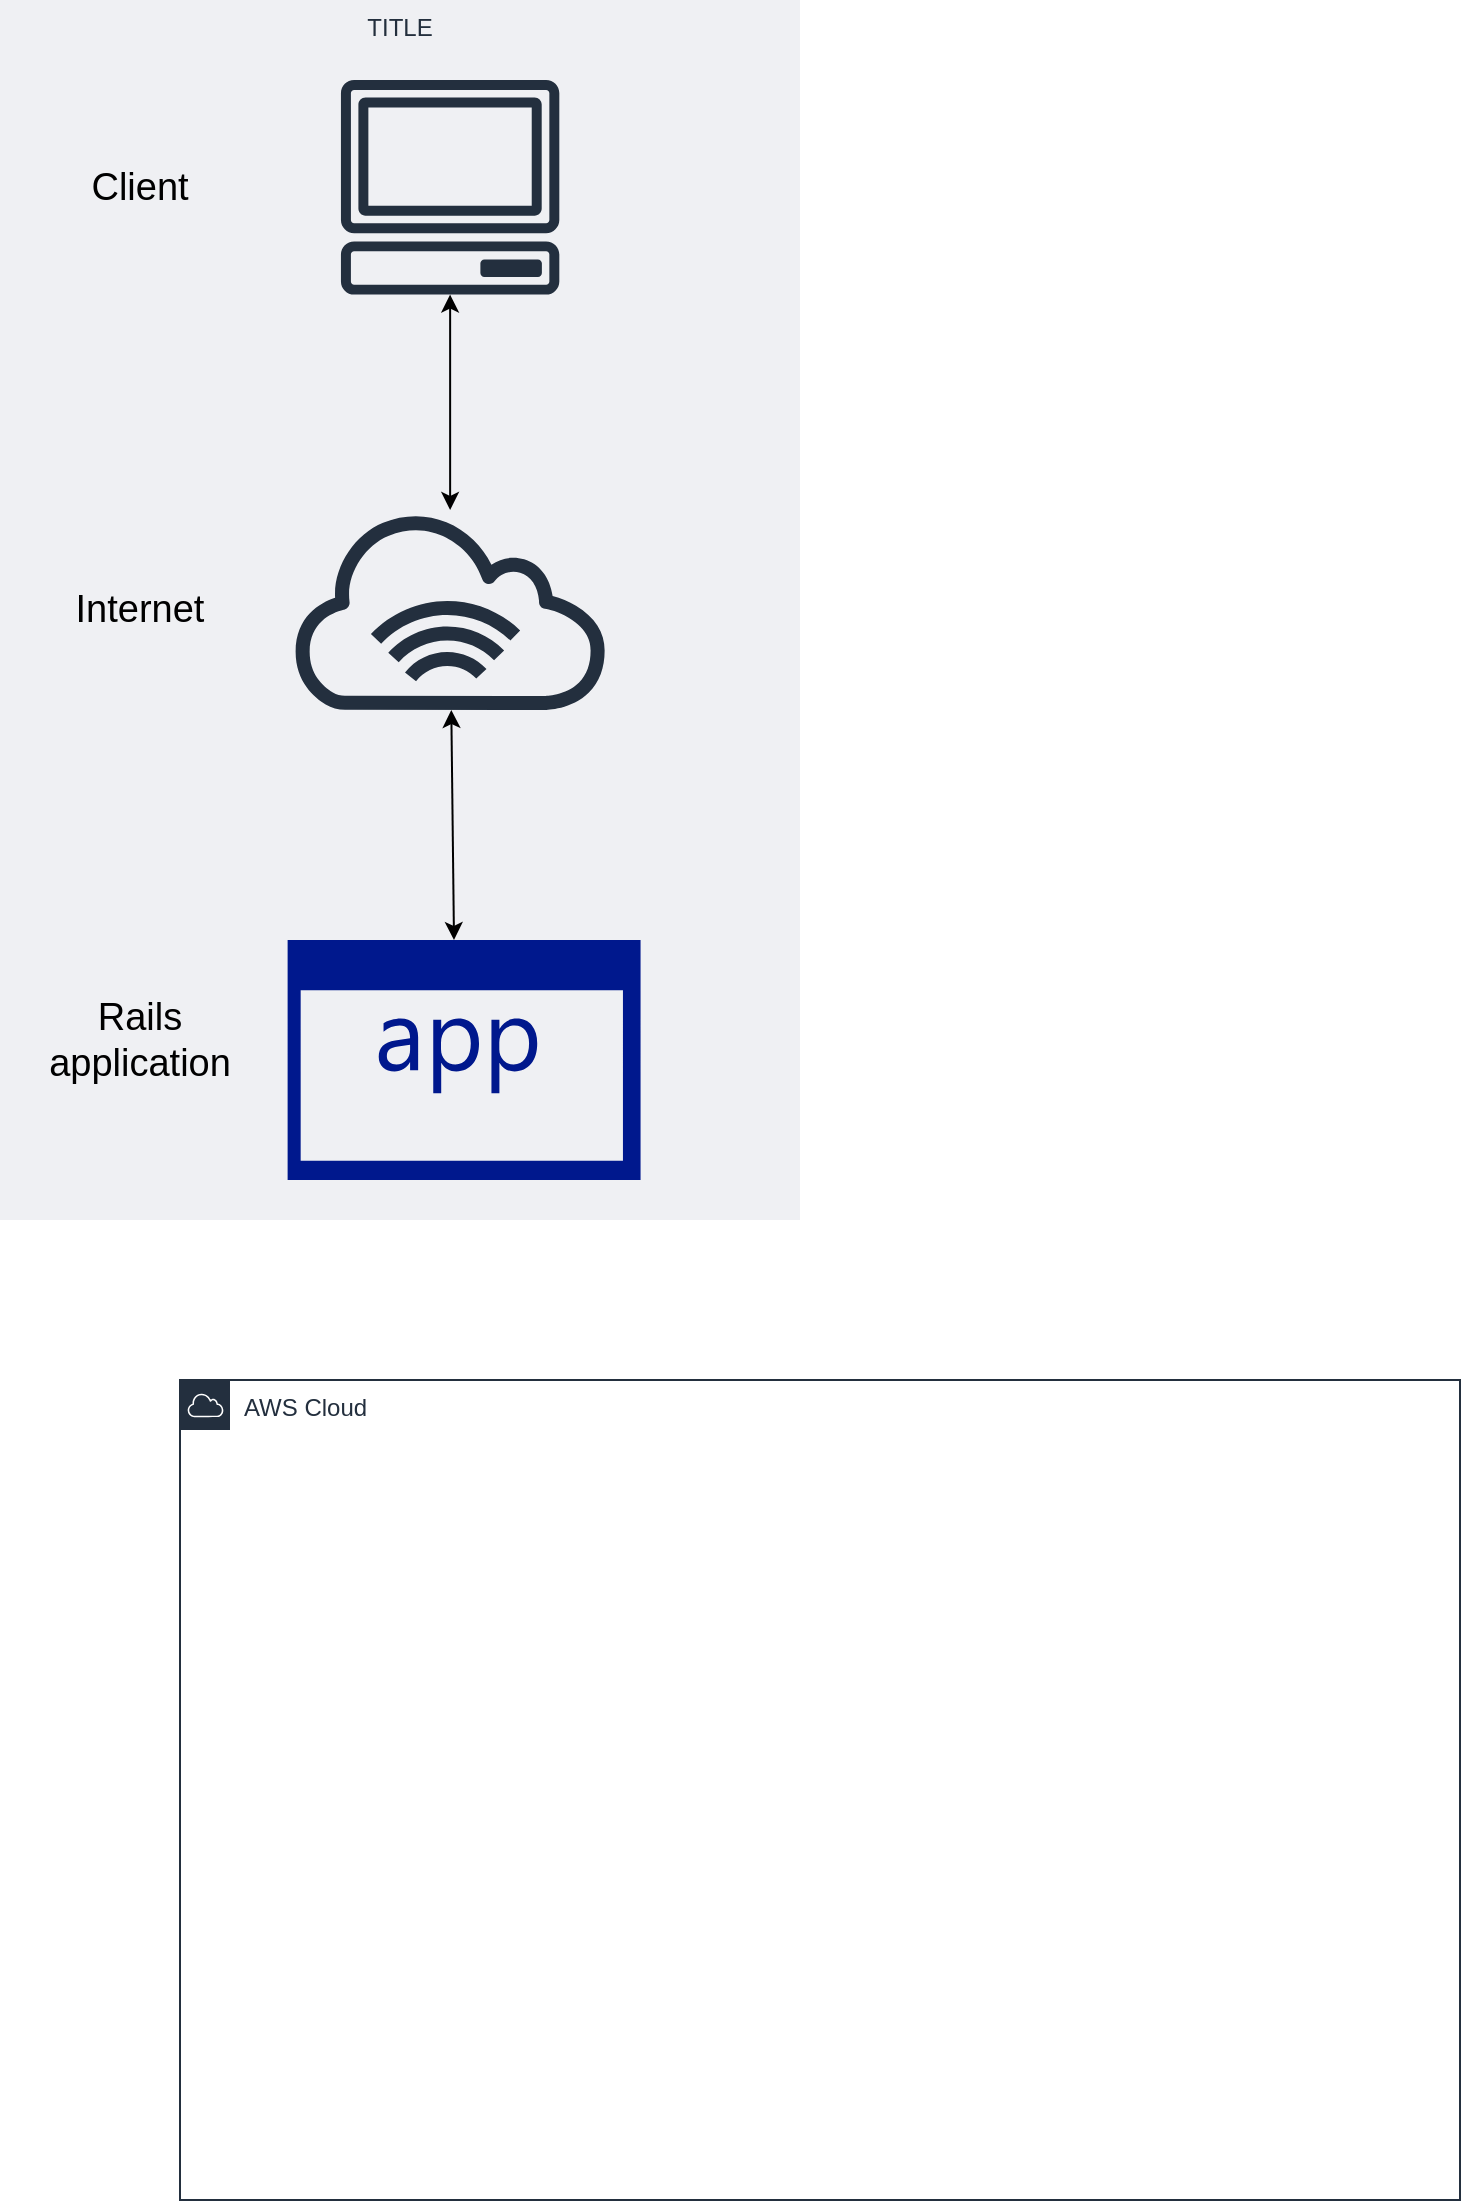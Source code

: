 <mxfile version="13.8.4" type="github"><diagram id="nlz6HhWHUakY99ADKuCU" name="Page-1"><mxGraphModel dx="1011" dy="716" grid="1" gridSize="10" guides="1" tooltips="1" connect="1" arrows="1" fold="1" page="1" pageScale="1" pageWidth="850" pageHeight="1100" math="0" shadow="0"><root><mxCell id="0"/><mxCell id="1" parent="0"/><mxCell id="2L-C-8yUvBPhGsB8Wb2w-10" value="TITLE" style="fillColor=#EFF0F3;strokeColor=none;dashed=0;verticalAlign=top;fontStyle=0;fontColor=#232F3D;" vertex="1" parent="1"><mxGeometry x="220" y="20" width="400" height="610" as="geometry"/></mxCell><mxCell id="2L-C-8yUvBPhGsB8Wb2w-2" value="Client" style="text;html=1;strokeColor=none;fillColor=none;align=center;verticalAlign=middle;whiteSpace=wrap;rounded=0;fontSize=19;" vertex="1" parent="1"><mxGeometry x="270" y="103.65" width="40" height="20" as="geometry"/></mxCell><mxCell id="2L-C-8yUvBPhGsB8Wb2w-5" style="edgeStyle=orthogonalEdgeStyle;rounded=0;orthogonalLoop=1;jettySize=auto;html=1;exitX=0.5;exitY=1;exitDx=0;exitDy=0;" edge="1" parent="1" source="2L-C-8yUvBPhGsB8Wb2w-2" target="2L-C-8yUvBPhGsB8Wb2w-2"><mxGeometry relative="1" as="geometry"/></mxCell><mxCell id="2L-C-8yUvBPhGsB8Wb2w-6" value="" style="outlineConnect=0;fontColor=#232F3E;gradientColor=none;fillColor=#232F3E;strokeColor=none;dashed=0;verticalLabelPosition=bottom;verticalAlign=top;align=center;html=1;fontSize=12;fontStyle=0;aspect=fixed;pointerEvents=1;shape=mxgraph.aws4.client;" vertex="1" parent="1"><mxGeometry x="390" y="60" width="110.13" height="107.31" as="geometry"/></mxCell><mxCell id="2L-C-8yUvBPhGsB8Wb2w-7" value="" style="aspect=fixed;pointerEvents=1;shadow=0;dashed=0;html=1;strokeColor=none;labelPosition=center;verticalLabelPosition=bottom;verticalAlign=top;align=center;fillColor=#00188D;shape=mxgraph.mscae.enterprise.application" vertex="1" parent="1"><mxGeometry x="363.81" y="490" width="176.47" height="120" as="geometry"/></mxCell><mxCell id="2L-C-8yUvBPhGsB8Wb2w-13" value="AWS Cloud" style="points=[[0,0],[0.25,0],[0.5,0],[0.75,0],[1,0],[1,0.25],[1,0.5],[1,0.75],[1,1],[0.75,1],[0.5,1],[0.25,1],[0,1],[0,0.75],[0,0.5],[0,0.25]];outlineConnect=0;gradientColor=none;html=1;whiteSpace=wrap;fontSize=12;fontStyle=0;shape=mxgraph.aws4.group;grIcon=mxgraph.aws4.group_aws_cloud;strokeColor=#232F3E;fillColor=none;verticalAlign=top;align=left;spacingLeft=30;fontColor=#232F3E;dashed=0;" vertex="1" parent="1"><mxGeometry x="310" y="710" width="640" height="410" as="geometry"/></mxCell><mxCell id="2L-C-8yUvBPhGsB8Wb2w-14" value="" style="outlineConnect=0;fontColor=#232F3E;gradientColor=none;fillColor=#232F3E;strokeColor=none;dashed=0;verticalLabelPosition=bottom;verticalAlign=top;align=center;html=1;fontSize=12;fontStyle=0;aspect=fixed;pointerEvents=1;shape=mxgraph.aws4.internet_alt1;" vertex="1" parent="1"><mxGeometry x="363.81" y="275" width="162.51" height="100" as="geometry"/></mxCell><mxCell id="2L-C-8yUvBPhGsB8Wb2w-24" value="" style="endArrow=classic;startArrow=classic;html=1;fontSize=19;" edge="1" parent="1" source="2L-C-8yUvBPhGsB8Wb2w-14" target="2L-C-8yUvBPhGsB8Wb2w-6"><mxGeometry width="50" height="50" relative="1" as="geometry"><mxPoint x="380" y="240" as="sourcePoint"/><mxPoint x="430" y="190" as="targetPoint"/></mxGeometry></mxCell><mxCell id="2L-C-8yUvBPhGsB8Wb2w-26" value="" style="endArrow=classic;startArrow=classic;html=1;fontSize=19;" edge="1" parent="1" target="2L-C-8yUvBPhGsB8Wb2w-14"><mxGeometry width="50" height="50" relative="1" as="geometry"><mxPoint x="447" y="490" as="sourcePoint"/><mxPoint x="470" y="400" as="targetPoint"/></mxGeometry></mxCell><mxCell id="2L-C-8yUvBPhGsB8Wb2w-27" value="Internet" style="text;html=1;strokeColor=none;fillColor=none;align=center;verticalAlign=middle;whiteSpace=wrap;rounded=0;fontSize=19;" vertex="1" parent="1"><mxGeometry x="270" y="315" width="40" height="20" as="geometry"/></mxCell><mxCell id="2L-C-8yUvBPhGsB8Wb2w-28" value="Rails application" style="text;html=1;strokeColor=none;fillColor=none;align=center;verticalAlign=middle;whiteSpace=wrap;rounded=0;fontSize=19;" vertex="1" parent="1"><mxGeometry x="270" y="530" width="40" height="20" as="geometry"/></mxCell></root></mxGraphModel></diagram></mxfile>